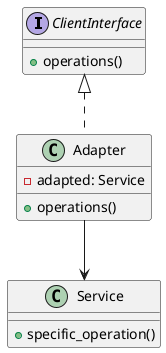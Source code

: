 @startuml

interface ClientInterface {
    + operations()
}

class Adapter implements ClientInterface {
    - adapted: Service
    + operations()
}

Adapter --> Service

class Service {
    + specific_operation()
}

@enduml